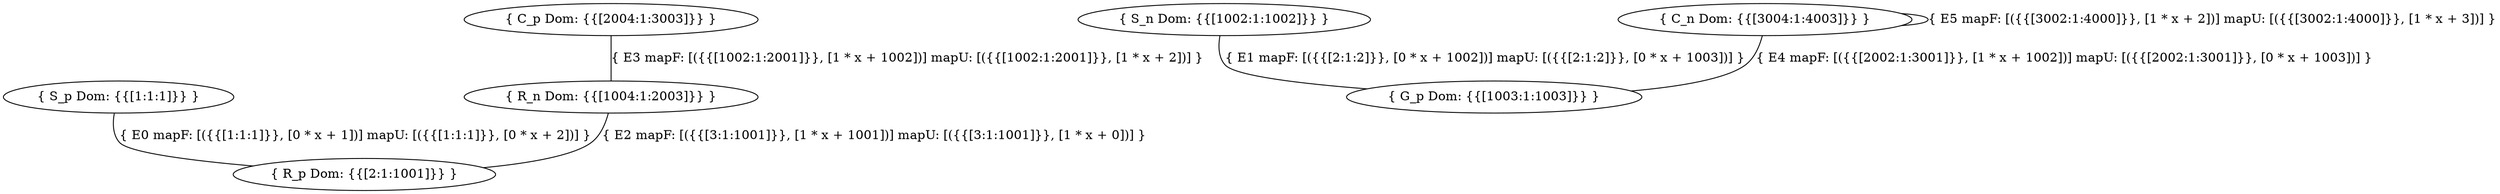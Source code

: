 digraph G{
    ratio="fill"
    node[shape="ellipse"]
    S_p [label="{ S_p Dom: {{[1:1:1]}} }"]
    R_p [label="{ R_p Dom: {{[2:1:1001]}} }"]
    S_n [label="{ S_n Dom: {{[1002:1:1002]}} }"]
    G_p [label="{ G_p Dom: {{[1003:1:1003]}} }"]
    R_n [label="{ R_n Dom: {{[1004:1:2003]}} }"]
    C_p [label="{ C_p Dom: {{[2004:1:3003]}} }"]
    C_n [label="{ C_n Dom: {{[3004:1:4003]}} }"]
    
S_p -> R_p [label="{ E0 mapF: [({{[1:1:1]}}, [0 * x + 1])] mapU: [({{[1:1:1]}}, [0 * x + 2])] }", arrowhead="none"]
    S_n -> G_p [label="{ E1 mapF: [({{[2:1:2]}}, [0 * x + 1002])] mapU: [({{[2:1:2]}}, [0 * x + 1003])] }", arrowhead="none"]
    R_n -> R_p [label="{ E2 mapF: [({{[3:1:1001]}}, [1 * x + 1001])] mapU: [({{[3:1:1001]}}, [1 * x + 0])] }", arrowhead="none"]
    C_p -> R_n [label="{ E3 mapF: [({{[1002:1:2001]}}, [1 * x + 1002])] mapU: [({{[1002:1:2001]}}, [1 * x + 2])] }", arrowhead="none"]
    C_n -> G_p [label="{ E4 mapF: [({{[2002:1:3001]}}, [1 * x + 1002])] mapU: [({{[2002:1:3001]}}, [0 * x + 1003])] }", arrowhead="none"]
    C_n -> C_n [label="{ E5 mapF: [({{[3002:1:4000]}}, [1 * x + 2])] mapU: [({{[3002:1:4000]}}, [1 * x + 3])] }", arrowhead="none"]
    
}
